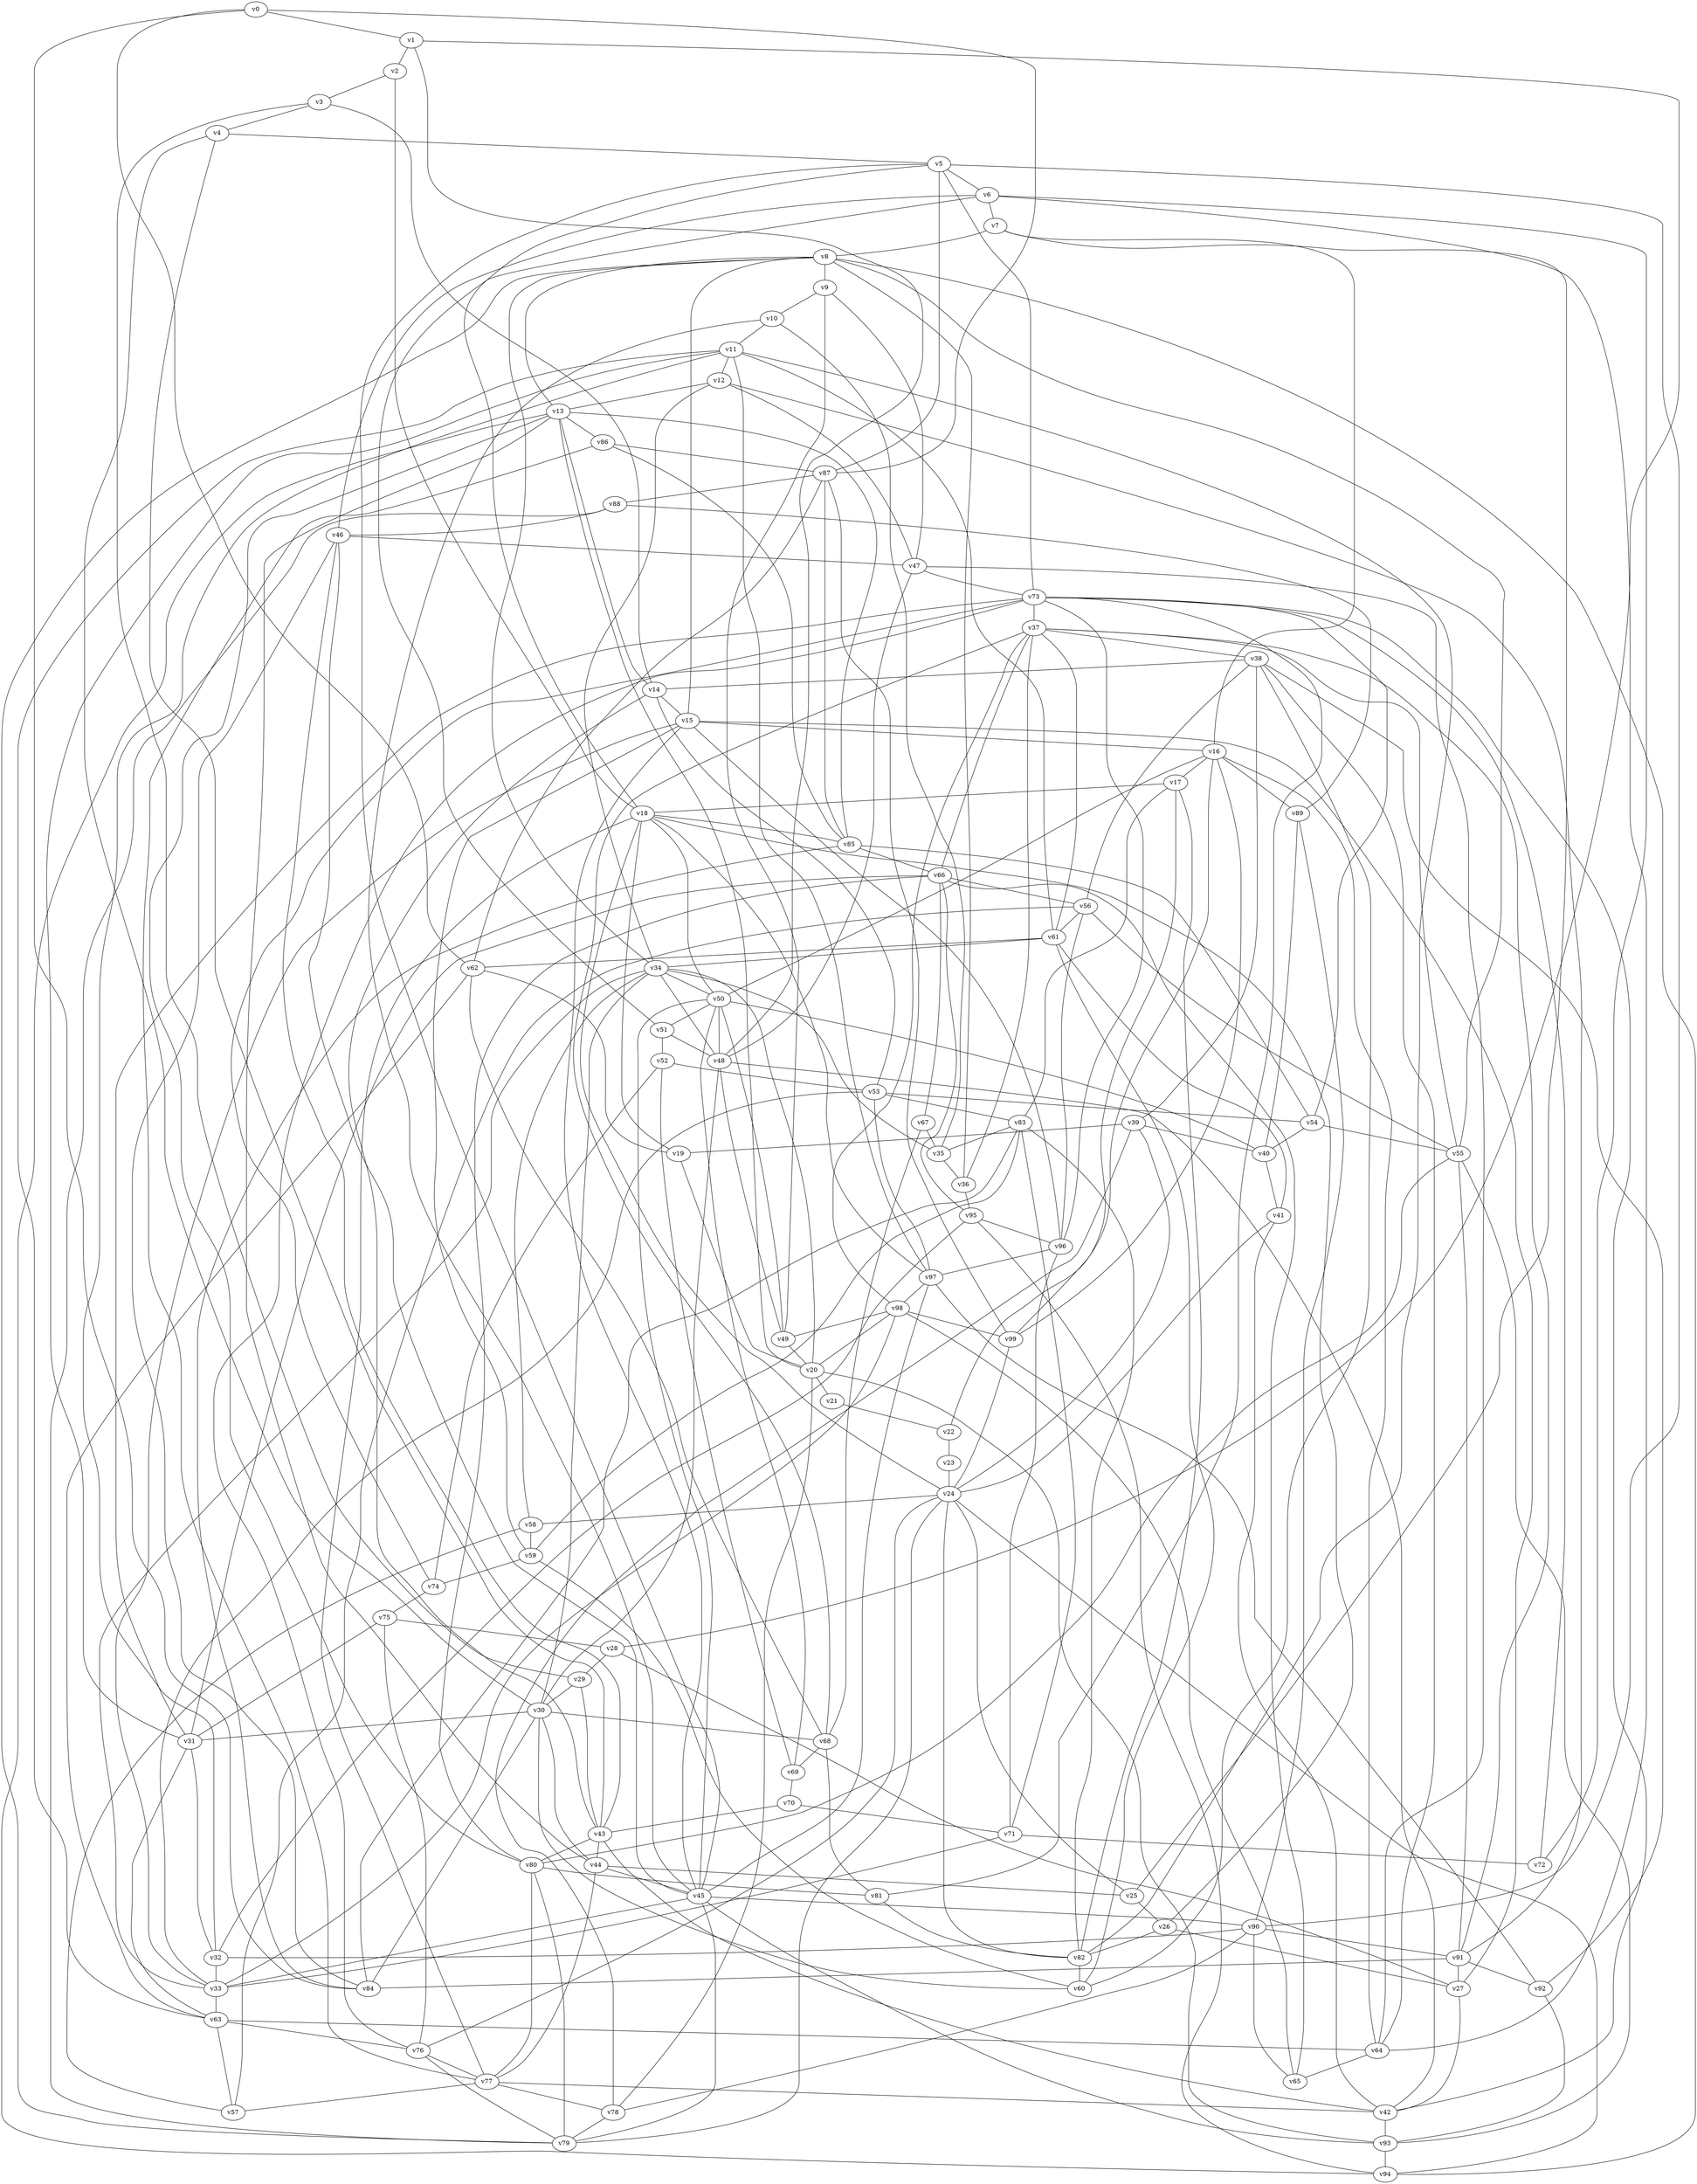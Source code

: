 //THIS IS COMMENT : example undirected graph
graph gn100 {
v0 -- v1;
v1 -- v2;
v2 -- v3;
v3 -- v4;
v4 -- v5;
v5 -- v6;
v6 -- v7;
v7 -- v8;
v8 -- v9;
v9 -- v10;
v10 -- v11;
v11 -- v12;
v12 -- v13;
v13 -- v14;
v14 -- v15;
v15 -- v16;
v16 -- v17;
v17 -- v18;
v18 -- v19;
v19 -- v20;
v20 -- v21;
v21 -- v22;
v22 -- v23;
v23 -- v24;
v24 -- v25;
v25 -- v26;
v26 -- v27;
v27 -- v28;
v28 -- v29;
v29 -- v30;
v30 -- v31;
v31 -- v32;
v32 -- v33;
v33 -- v34;
v34 -- v35;
v35 -- v36;
v36 -- v37;
v37 -- v38;
v38 -- v39;
v39 -- v40;
v40 -- v41;
v41 -- v42;
v42 -- v43;
v43 -- v44;
v44 -- v45;
v45 -- v46;
v46 -- v47;
v47 -- v48;
v48 -- v49;
v49 -- v50;
v50 -- v51;
v51 -- v52;
v52 -- v53;
v53 -- v54;
v54 -- v55;
v55 -- v56;
v56 -- v57;
v57 -- v58;
v58 -- v59;
v59 -- v60;
v60 -- v61;
v61 -- v62;
v62 -- v63;
v63 -- v64;
v64 -- v65;
v65 -- v66;
v66 -- v67;
v67 -- v68;
v68 -- v69;
v69 -- v70;
v70 -- v71;
v71 -- v72;
v72 -- v73;
v73 -- v74;
v74 -- v75;
v75 -- v76;
v76 -- v77;
v77 -- v78;
v78 -- v79;
v79 -- v80;
v80 -- v81;
v81 -- v82;
v82 -- v83;
v83 -- v84;
v84 -- v85;
v85 -- v86;
v86 -- v87;
v87 -- v88;
v88 -- v89;
v89 -- v90;
v90 -- v91;
v91 -- v92;
v92 -- v93;
v93 -- v94;
v94 -- v95;
v95 -- v96;
v96 -- v97;
v97 -- v98;
v98 -- v99;
v62 -- v19;
v42 -- v93;
v12 -- v47;
v55 -- v80;
v33 -- v45;
v11 -- v63;
v56 -- v61;
v50 -- v16;
v18 -- v2;
v61 -- v34;
v62 -- v68;
v79 -- v24;
v13 -- v44;
v50 -- v40;
v77 -- v86;
v37 -- v66;
v13 -- v20;
v11 -- v61;
v48 -- v1;
v8 -- v94;
v16 -- v64;
v38 -- v64;
v41 -- v61;
v0 -- v62;
v51 -- v48;
v53 -- v14;
v94 -- v13;
v66 -- v56;
v17 -- v83;
v59 -- v83;
v59 -- v74;
v39 -- v19;
v83 -- v71;
v77 -- v42;
v68 -- v37;
v20 -- v78;
v63 -- v76;
v15 -- v27;
v48 -- v30;
v85 -- v54;
v39 -- v24;
v90 -- v32;
v47 -- v9;
v91 -- v84;
v80 -- v77;
v18 -- v85;
v97 -- v18;
v34 -- v8;
v81 -- v68;
v37 -- v61;
v15 -- v33;
v18 -- v77;
v43 -- v46;
v49 -- v9;
v11 -- v97;
v87 -- v5;
v15 -- v45;
v87 -- v85;
v6 -- v64;
v88 -- v46;
v98 -- v20;
v67 -- v35;
v70 -- v43;
v65 -- v90;
v93 -- v20;
v44 -- v25;
v12 -- v34;
v62 -- v87;
v44 -- v77;
v14 -- v3;
v99 -- v24;
v59 -- v15;
v98 -- v65;
v4 -- v43;
v31 -- v11;
v7 -- v25;
v13 -- v86;
v99 -- v87;
v45 -- v79;
v32 -- v95;
v20 -- v34;
v50 -- v18;
v16 -- v22;
v48 -- v42;
v55 -- v93;
v90 -- v5;
v43 -- v80;
v31 -- v66;
v30 -- v34;
v84 -- v0;
v58 -- v34;
v31 -- v63;
v85 -- v66;
v75 -- v28;
v39 -- v78;
v99 -- v16;
v69 -- v50;
v54 -- v40;
v27 -- v42;
v69 -- v52;
v83 -- v35;
v24 -- v18;
v45 -- v97;
v90 -- v78;
v53 -- v83;
v30 -- v68;
v18 -- v5;
v38 -- v14;
v81 -- v73;
v97 -- v53;
v45 -- v93;
v71 -- v33;
v11 -- v32;
v13 -- v80;
v5 -- v73;
v47 -- v73;
v36 -- v95;
v96 -- v56;
v96 -- v71;
v16 -- v89;
v73 -- v37;
v38 -- v60;
v98 -- v49;
v72 -- v6;
v82 -- v24;
v35 -- v10;
v55 -- v37;
v73 -- v42;
v12 -- v91;
v10 -- v45;
v37 -- v91;
v41 -- v24;
v85 -- v13;
v48 -- v50;
v77 -- v57;
v76 -- v79;
v13 -- v8;
v49 -- v20;
v8 -- v79;
v46 -- v6;
v17 -- v82;
v45 -- v90;
v38 -- v92;
v43 -- v14;
v73 -- v96;
v99 -- v17;
v26 -- v82;
v3 -- v29;
v8 -- v15;
v63 -- v57;
v30 -- v60;
v51 -- v6;
v95 -- v66;
v84 -- v46;
v33 -- v53;
v94 -- v24;
v52 -- v74;
v28 -- v1;
v11 -- v82;
v24 -- v58;
v66 -- v80;
v82 -- v60;
v73 -- v54;
v8 -- v36;
v76 -- v73;
v98 -- v37;
v33 -- v98;
v30 -- v44;
v8 -- v55;
v26 -- v18;
v7 -- v16;
v45 -- v5;
v45 -- v50;
v76 -- v24;
v15 -- v96;
v97 -- v92;
v87 -- v0;
v75 -- v31;
v33 -- v63;
v91 -- v27;
v43 -- v29;
v89 -- v40;
v79 -- v88;
v31 -- v73;
v55 -- v91;
v84 -- v30;
v30 -- v4;
v34 -- v50;
v56 -- v38;
v64 -- v47;
v48 -- v34;
}
